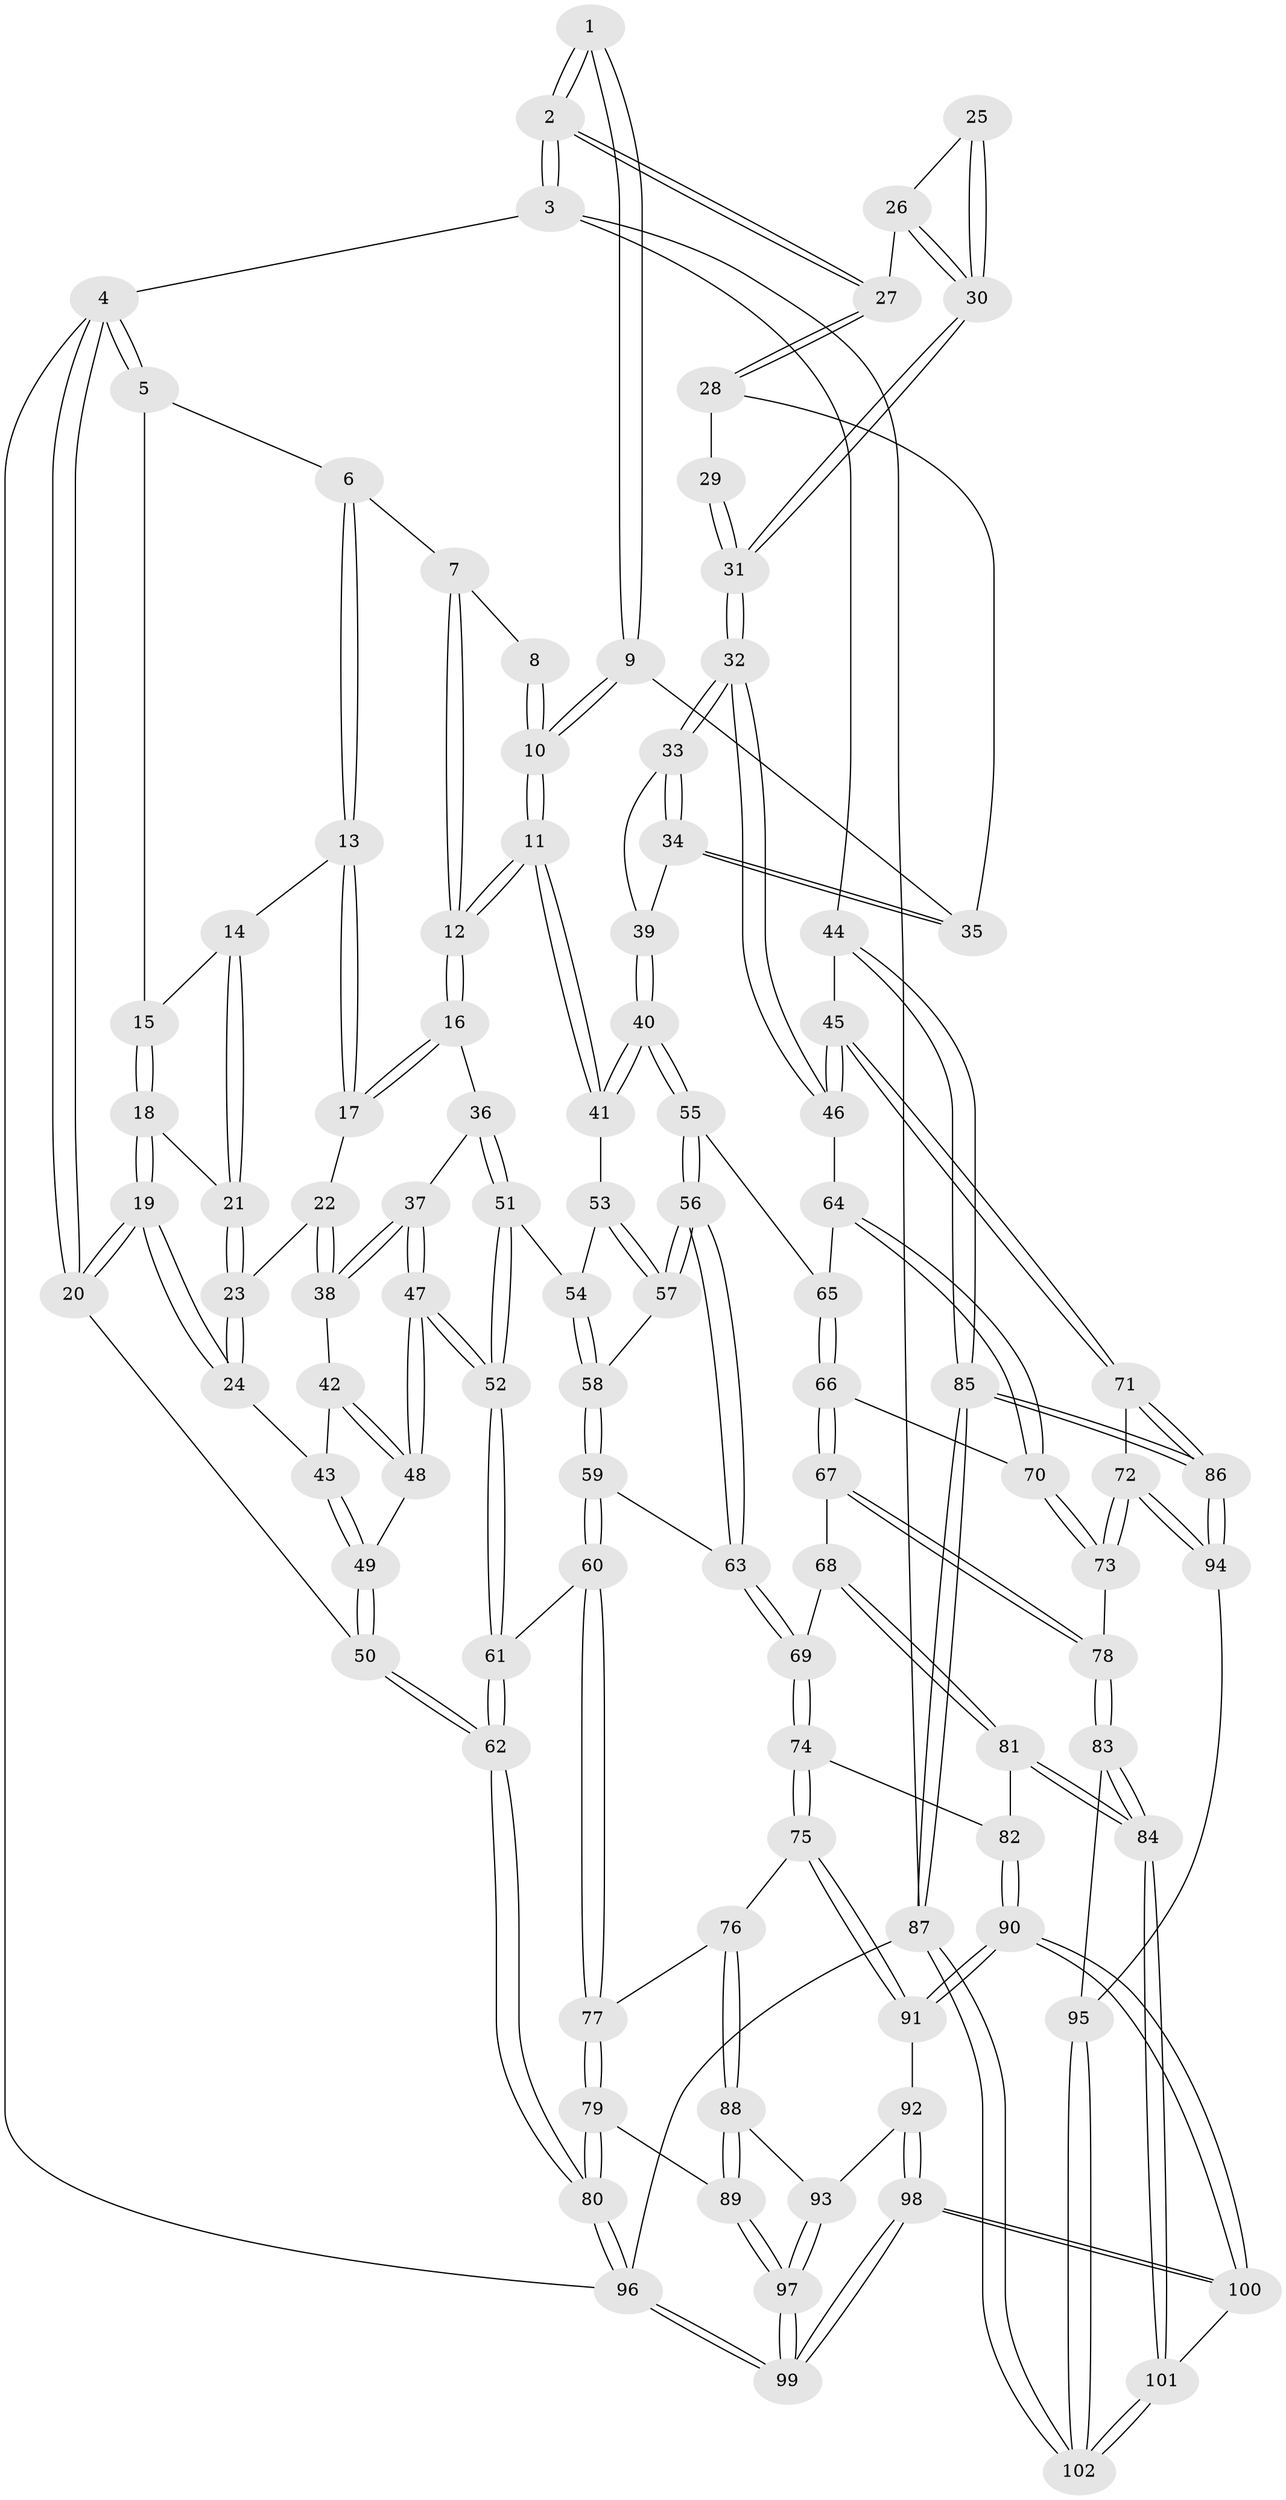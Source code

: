 // Generated by graph-tools (version 1.1) at 2025/51/03/09/25 03:51:03]
// undirected, 102 vertices, 252 edges
graph export_dot {
graph [start="1"]
  node [color=gray90,style=filled];
  1 [pos="+0.7321771298239287+0"];
  2 [pos="+1+0"];
  3 [pos="+1+0"];
  4 [pos="+0+0"];
  5 [pos="+0+0"];
  6 [pos="+0.263107099277489+0"];
  7 [pos="+0.28908510307358654+0"];
  8 [pos="+0.560293980889235+0"];
  9 [pos="+0.6027002370066971+0.17436077400393737"];
  10 [pos="+0.540699345711558+0.17513548918646718"];
  11 [pos="+0.44210885054010163+0.23145978763781885"];
  12 [pos="+0.43194226614883485+0.22681122715923607"];
  13 [pos="+0.16149932347757553+0.09995932090561095"];
  14 [pos="+0.09585679180967607+0.11087240203909589"];
  15 [pos="+0.05180232336532967+0.11069753818502902"];
  16 [pos="+0.33507565497562375+0.24044885353283302"];
  17 [pos="+0.17023524706844417+0.11858546241173853"];
  18 [pos="+0+0.14736335991835356"];
  19 [pos="+0+0.21491597498103884"];
  20 [pos="+0+0.21846494348206313"];
  21 [pos="+0.07666527172590457+0.20928711068664121"];
  22 [pos="+0.13685782106909475+0.23429571129897464"];
  23 [pos="+0.09155758657575859+0.2562192431620714"];
  24 [pos="+0.05585813473240464+0.2926621618234153"];
  25 [pos="+0.7653014383516349+0.19494991978554513"];
  26 [pos="+0.9493540282153771+0.11023353543184515"];
  27 [pos="+1+0"];
  28 [pos="+0.6644833616099659+0.1725194553645386"];
  29 [pos="+0.6969813760740686+0.19415791703004612"];
  30 [pos="+0.883205728465666+0.24909635697930022"];
  31 [pos="+0.8468754243618352+0.34851278090387405"];
  32 [pos="+0.8442992950225473+0.4219454405561965"];
  33 [pos="+0.8038553588809619+0.42029944797967966"];
  34 [pos="+0.653304407817084+0.2304715811644737"];
  35 [pos="+0.6397520066625444+0.17901622615622415"];
  36 [pos="+0.28252139468831766+0.2819758119824628"];
  37 [pos="+0.2598696170295375+0.2856486620200951"];
  38 [pos="+0.19879122091548435+0.2842543713169945"];
  39 [pos="+0.6588906805904524+0.4295277713455205"];
  40 [pos="+0.5907981349591626+0.45053489590655904"];
  41 [pos="+0.4709802821157674+0.3423969062833545"];
  42 [pos="+0.1678402398888172+0.31484872823950955"];
  43 [pos="+0.0582136626433191+0.2967707029633125"];
  44 [pos="+1+0.5449360766560464"];
  45 [pos="+1+0.5446133033147231"];
  46 [pos="+0.8858070483515149+0.4659036426433489"];
  47 [pos="+0.1439241149467214+0.4250720455371284"];
  48 [pos="+0.13951950310043545+0.421145857861917"];
  49 [pos="+0.08926156561527746+0.39945971320638757"];
  50 [pos="+0+0.5590200467096502"];
  51 [pos="+0.25798864240391384+0.42223895369419856"];
  52 [pos="+0.18636763803621492+0.4788372956318219"];
  53 [pos="+0.4564403496554849+0.35837724069369004"];
  54 [pos="+0.36072800682339035+0.43560295220637596"];
  55 [pos="+0.5824095702355049+0.4893696774328165"];
  56 [pos="+0.44682502493163906+0.5695442007524846"];
  57 [pos="+0.4189090701268987+0.5218560564663213"];
  58 [pos="+0.35298720690367535+0.4948996246374311"];
  59 [pos="+0.2821893074258773+0.5934166469172065"];
  60 [pos="+0.2174752333757549+0.6238900791413569"];
  61 [pos="+0.1884312059414784+0.5881285401767344"];
  62 [pos="+0+0.5607132262868628"];
  63 [pos="+0.43408565526216114+0.5920613355391836"];
  64 [pos="+0.7377993187893286+0.6211818598544783"];
  65 [pos="+0.5854405494991338+0.5012677758174543"];
  66 [pos="+0.5871066331930883+0.6720868113988091"];
  67 [pos="+0.5820465263771347+0.6829163467724979"];
  68 [pos="+0.48658676760130104+0.7170899502518949"];
  69 [pos="+0.480379271177228+0.7131869689508156"];
  70 [pos="+0.7350962995473933+0.6286831639642149"];
  71 [pos="+0.892831719144958+0.7288719145185453"];
  72 [pos="+0.8164061866462113+0.7827467583199335"];
  73 [pos="+0.7762024438272971+0.7632814350638945"];
  74 [pos="+0.2723655775300761+0.7243049919124631"];
  75 [pos="+0.2408418270269318+0.7165077636603028"];
  76 [pos="+0.22549593393322173+0.7011672993094734"];
  77 [pos="+0.2237324125133997+0.6957025237024902"];
  78 [pos="+0.6644649199129917+0.7757737981721224"];
  79 [pos="+0+0.7448692257938728"];
  80 [pos="+0+0.7195300465317267"];
  81 [pos="+0.48336136871809704+0.830205653219265"];
  82 [pos="+0.3826138445154559+0.8297115462789871"];
  83 [pos="+0.5859861632393061+0.9391098023730678"];
  84 [pos="+0.551133657459302+0.9783042652048601"];
  85 [pos="+1+1"];
  86 [pos="+1+0.9172149734397442"];
  87 [pos="+1+1"];
  88 [pos="+0.11799854840234959+0.8102033275154292"];
  89 [pos="+0.0825419865540478+0.8343302342480166"];
  90 [pos="+0.3103609286791786+0.9572731188976331"];
  91 [pos="+0.24552483110711215+0.7561913647120398"];
  92 [pos="+0.19402407354986545+0.8803498401414009"];
  93 [pos="+0.16488975803770564+0.8742865143135158"];
  94 [pos="+0.8174353197470865+0.7949974582920808"];
  95 [pos="+0.8105202820265911+0.8639516328678678"];
  96 [pos="+0+1"];
  97 [pos="+0.08785591862527935+1"];
  98 [pos="+0.23789510882877393+1"];
  99 [pos="+0.08018477820880397+1"];
  100 [pos="+0.3181786408853888+1"];
  101 [pos="+0.5253903726744847+1"];
  102 [pos="+0.9988686361682754+1"];
  1 -- 2;
  1 -- 2;
  1 -- 9;
  1 -- 9;
  2 -- 3;
  2 -- 3;
  2 -- 27;
  2 -- 27;
  3 -- 4;
  3 -- 44;
  3 -- 87;
  4 -- 5;
  4 -- 5;
  4 -- 20;
  4 -- 20;
  4 -- 96;
  5 -- 6;
  5 -- 15;
  6 -- 7;
  6 -- 13;
  6 -- 13;
  7 -- 8;
  7 -- 12;
  7 -- 12;
  8 -- 10;
  8 -- 10;
  9 -- 10;
  9 -- 10;
  9 -- 35;
  10 -- 11;
  10 -- 11;
  11 -- 12;
  11 -- 12;
  11 -- 41;
  11 -- 41;
  12 -- 16;
  12 -- 16;
  13 -- 14;
  13 -- 17;
  13 -- 17;
  14 -- 15;
  14 -- 21;
  14 -- 21;
  15 -- 18;
  15 -- 18;
  16 -- 17;
  16 -- 17;
  16 -- 36;
  17 -- 22;
  18 -- 19;
  18 -- 19;
  18 -- 21;
  19 -- 20;
  19 -- 20;
  19 -- 24;
  19 -- 24;
  20 -- 50;
  21 -- 23;
  21 -- 23;
  22 -- 23;
  22 -- 38;
  22 -- 38;
  23 -- 24;
  23 -- 24;
  24 -- 43;
  25 -- 26;
  25 -- 30;
  25 -- 30;
  26 -- 27;
  26 -- 30;
  26 -- 30;
  27 -- 28;
  27 -- 28;
  28 -- 29;
  28 -- 35;
  29 -- 31;
  29 -- 31;
  30 -- 31;
  30 -- 31;
  31 -- 32;
  31 -- 32;
  32 -- 33;
  32 -- 33;
  32 -- 46;
  32 -- 46;
  33 -- 34;
  33 -- 34;
  33 -- 39;
  34 -- 35;
  34 -- 35;
  34 -- 39;
  36 -- 37;
  36 -- 51;
  36 -- 51;
  37 -- 38;
  37 -- 38;
  37 -- 47;
  37 -- 47;
  38 -- 42;
  39 -- 40;
  39 -- 40;
  40 -- 41;
  40 -- 41;
  40 -- 55;
  40 -- 55;
  41 -- 53;
  42 -- 43;
  42 -- 48;
  42 -- 48;
  43 -- 49;
  43 -- 49;
  44 -- 45;
  44 -- 85;
  44 -- 85;
  45 -- 46;
  45 -- 46;
  45 -- 71;
  45 -- 71;
  46 -- 64;
  47 -- 48;
  47 -- 48;
  47 -- 52;
  47 -- 52;
  48 -- 49;
  49 -- 50;
  49 -- 50;
  50 -- 62;
  50 -- 62;
  51 -- 52;
  51 -- 52;
  51 -- 54;
  52 -- 61;
  52 -- 61;
  53 -- 54;
  53 -- 57;
  53 -- 57;
  54 -- 58;
  54 -- 58;
  55 -- 56;
  55 -- 56;
  55 -- 65;
  56 -- 57;
  56 -- 57;
  56 -- 63;
  56 -- 63;
  57 -- 58;
  58 -- 59;
  58 -- 59;
  59 -- 60;
  59 -- 60;
  59 -- 63;
  60 -- 61;
  60 -- 77;
  60 -- 77;
  61 -- 62;
  61 -- 62;
  62 -- 80;
  62 -- 80;
  63 -- 69;
  63 -- 69;
  64 -- 65;
  64 -- 70;
  64 -- 70;
  65 -- 66;
  65 -- 66;
  66 -- 67;
  66 -- 67;
  66 -- 70;
  67 -- 68;
  67 -- 78;
  67 -- 78;
  68 -- 69;
  68 -- 81;
  68 -- 81;
  69 -- 74;
  69 -- 74;
  70 -- 73;
  70 -- 73;
  71 -- 72;
  71 -- 86;
  71 -- 86;
  72 -- 73;
  72 -- 73;
  72 -- 94;
  72 -- 94;
  73 -- 78;
  74 -- 75;
  74 -- 75;
  74 -- 82;
  75 -- 76;
  75 -- 91;
  75 -- 91;
  76 -- 77;
  76 -- 88;
  76 -- 88;
  77 -- 79;
  77 -- 79;
  78 -- 83;
  78 -- 83;
  79 -- 80;
  79 -- 80;
  79 -- 89;
  80 -- 96;
  80 -- 96;
  81 -- 82;
  81 -- 84;
  81 -- 84;
  82 -- 90;
  82 -- 90;
  83 -- 84;
  83 -- 84;
  83 -- 95;
  84 -- 101;
  84 -- 101;
  85 -- 86;
  85 -- 86;
  85 -- 87;
  85 -- 87;
  86 -- 94;
  86 -- 94;
  87 -- 102;
  87 -- 102;
  87 -- 96;
  88 -- 89;
  88 -- 89;
  88 -- 93;
  89 -- 97;
  89 -- 97;
  90 -- 91;
  90 -- 91;
  90 -- 100;
  90 -- 100;
  91 -- 92;
  92 -- 93;
  92 -- 98;
  92 -- 98;
  93 -- 97;
  93 -- 97;
  94 -- 95;
  95 -- 102;
  95 -- 102;
  96 -- 99;
  96 -- 99;
  97 -- 99;
  97 -- 99;
  98 -- 99;
  98 -- 99;
  98 -- 100;
  98 -- 100;
  100 -- 101;
  101 -- 102;
  101 -- 102;
}
